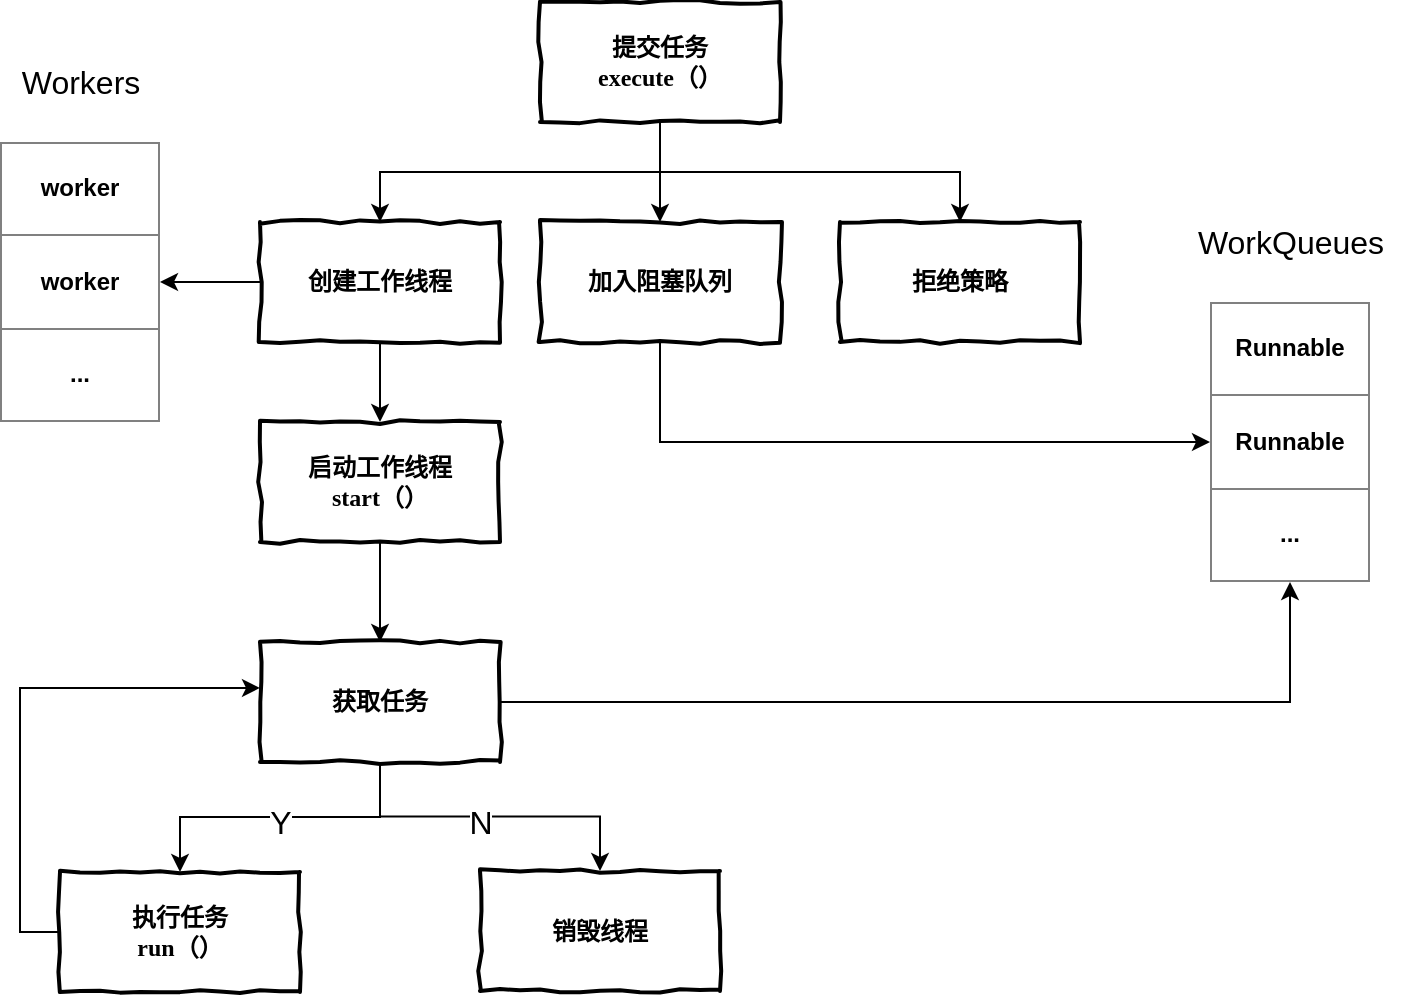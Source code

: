 <mxfile version="13.1.8" type="github">
  <diagram id="WkWgWsOHCXf6KfXvRGAJ" name="第 1 页">
    <mxGraphModel dx="1287" dy="794" grid="1" gridSize="10" guides="1" tooltips="1" connect="1" arrows="1" fold="1" page="1" pageScale="1" pageWidth="827" pageHeight="1169" math="0" shadow="0">
      <root>
        <mxCell id="0" />
        <mxCell id="1" parent="0" />
        <mxCell id="lRrBh9GjhRoI-WRk5Pmv-3" value="" style="edgeStyle=orthogonalEdgeStyle;rounded=0;orthogonalLoop=1;jettySize=auto;html=1;" edge="1" parent="1" source="lRrBh9GjhRoI-WRk5Pmv-1" target="lRrBh9GjhRoI-WRk5Pmv-2">
          <mxGeometry relative="1" as="geometry" />
        </mxCell>
        <mxCell id="lRrBh9GjhRoI-WRk5Pmv-5" style="edgeStyle=orthogonalEdgeStyle;rounded=0;orthogonalLoop=1;jettySize=auto;html=1;exitX=0.5;exitY=1;exitDx=0;exitDy=0;entryX=0.5;entryY=0;entryDx=0;entryDy=0;" edge="1" parent="1" source="lRrBh9GjhRoI-WRk5Pmv-1" target="lRrBh9GjhRoI-WRk5Pmv-4">
          <mxGeometry relative="1" as="geometry" />
        </mxCell>
        <mxCell id="lRrBh9GjhRoI-WRk5Pmv-7" style="edgeStyle=orthogonalEdgeStyle;rounded=0;orthogonalLoop=1;jettySize=auto;html=1;exitX=0.5;exitY=1;exitDx=0;exitDy=0;entryX=0.5;entryY=0;entryDx=0;entryDy=0;" edge="1" parent="1" source="lRrBh9GjhRoI-WRk5Pmv-1" target="lRrBh9GjhRoI-WRk5Pmv-6">
          <mxGeometry relative="1" as="geometry" />
        </mxCell>
        <mxCell id="lRrBh9GjhRoI-WRk5Pmv-1" value="提交任务&lt;br&gt;execute（）" style="html=1;whiteSpace=wrap;comic=1;strokeWidth=2;fontFamily=Comic Sans MS;fontStyle=1;" vertex="1" parent="1">
          <mxGeometry x="160" y="120" width="120" height="60" as="geometry" />
        </mxCell>
        <mxCell id="lRrBh9GjhRoI-WRk5Pmv-16" style="edgeStyle=orthogonalEdgeStyle;rounded=0;orthogonalLoop=1;jettySize=auto;html=1;exitX=0.5;exitY=1;exitDx=0;exitDy=0;entryX=0;entryY=0.5;entryDx=0;entryDy=0;" edge="1" parent="1" source="lRrBh9GjhRoI-WRk5Pmv-2" target="lRrBh9GjhRoI-WRk5Pmv-14">
          <mxGeometry relative="1" as="geometry" />
        </mxCell>
        <mxCell id="lRrBh9GjhRoI-WRk5Pmv-2" value="加入阻塞队列" style="html=1;whiteSpace=wrap;comic=1;strokeWidth=2;fontFamily=Comic Sans MS;fontStyle=1;" vertex="1" parent="1">
          <mxGeometry x="160" y="230" width="120" height="60" as="geometry" />
        </mxCell>
        <mxCell id="lRrBh9GjhRoI-WRk5Pmv-10" style="edgeStyle=orthogonalEdgeStyle;rounded=0;orthogonalLoop=1;jettySize=auto;html=1;exitX=0;exitY=0.5;exitDx=0;exitDy=0;entryX=1;entryY=0.5;entryDx=0;entryDy=0;" edge="1" parent="1" source="lRrBh9GjhRoI-WRk5Pmv-4" target="lRrBh9GjhRoI-WRk5Pmv-8">
          <mxGeometry relative="1" as="geometry" />
        </mxCell>
        <mxCell id="lRrBh9GjhRoI-WRk5Pmv-13" value="" style="edgeStyle=orthogonalEdgeStyle;rounded=0;orthogonalLoop=1;jettySize=auto;html=1;" edge="1" parent="1" source="lRrBh9GjhRoI-WRk5Pmv-4" target="lRrBh9GjhRoI-WRk5Pmv-12">
          <mxGeometry relative="1" as="geometry" />
        </mxCell>
        <mxCell id="lRrBh9GjhRoI-WRk5Pmv-4" value="创建工作线程" style="html=1;whiteSpace=wrap;comic=1;strokeWidth=2;fontFamily=Comic Sans MS;fontStyle=1;" vertex="1" parent="1">
          <mxGeometry x="20" y="230" width="120" height="60" as="geometry" />
        </mxCell>
        <mxCell id="lRrBh9GjhRoI-WRk5Pmv-18" value="" style="edgeStyle=orthogonalEdgeStyle;rounded=0;orthogonalLoop=1;jettySize=auto;html=1;" edge="1" parent="1" source="lRrBh9GjhRoI-WRk5Pmv-12" target="lRrBh9GjhRoI-WRk5Pmv-17">
          <mxGeometry relative="1" as="geometry" />
        </mxCell>
        <mxCell id="lRrBh9GjhRoI-WRk5Pmv-12" value="启动工作线程&lt;br&gt;start（）" style="html=1;whiteSpace=wrap;comic=1;strokeWidth=2;fontFamily=Comic Sans MS;fontStyle=1;" vertex="1" parent="1">
          <mxGeometry x="20" y="330" width="120" height="60" as="geometry" />
        </mxCell>
        <mxCell id="lRrBh9GjhRoI-WRk5Pmv-19" style="edgeStyle=orthogonalEdgeStyle;rounded=0;orthogonalLoop=1;jettySize=auto;html=1;exitX=1;exitY=0.5;exitDx=0;exitDy=0;entryX=0.5;entryY=1;entryDx=0;entryDy=0;" edge="1" parent="1" source="lRrBh9GjhRoI-WRk5Pmv-17" target="lRrBh9GjhRoI-WRk5Pmv-14">
          <mxGeometry relative="1" as="geometry" />
        </mxCell>
        <mxCell id="lRrBh9GjhRoI-WRk5Pmv-21" value="" style="edgeStyle=orthogonalEdgeStyle;rounded=0;orthogonalLoop=1;jettySize=auto;html=1;" edge="1" parent="1" source="lRrBh9GjhRoI-WRk5Pmv-17" target="lRrBh9GjhRoI-WRk5Pmv-20">
          <mxGeometry relative="1" as="geometry" />
        </mxCell>
        <mxCell id="lRrBh9GjhRoI-WRk5Pmv-25" value="&lt;font style=&quot;font-size: 16px&quot;&gt;Y&lt;/font&gt;" style="edgeLabel;html=1;align=center;verticalAlign=middle;resizable=0;points=[];" vertex="1" connectable="0" parent="lRrBh9GjhRoI-WRk5Pmv-21">
          <mxGeometry x="-0.258" y="2" relative="1" as="geometry">
            <mxPoint x="-20.5" as="offset" />
          </mxGeometry>
        </mxCell>
        <mxCell id="lRrBh9GjhRoI-WRk5Pmv-28" style="edgeStyle=orthogonalEdgeStyle;rounded=0;orthogonalLoop=1;jettySize=auto;html=1;exitX=0.5;exitY=1;exitDx=0;exitDy=0;entryX=0.5;entryY=0;entryDx=0;entryDy=0;" edge="1" parent="1" source="lRrBh9GjhRoI-WRk5Pmv-17" target="lRrBh9GjhRoI-WRk5Pmv-27">
          <mxGeometry relative="1" as="geometry" />
        </mxCell>
        <mxCell id="lRrBh9GjhRoI-WRk5Pmv-17" value="获取任务" style="html=1;whiteSpace=wrap;comic=1;strokeWidth=2;fontFamily=Comic Sans MS;fontStyle=1;" vertex="1" parent="1">
          <mxGeometry x="20" y="440" width="120" height="60" as="geometry" />
        </mxCell>
        <mxCell id="lRrBh9GjhRoI-WRk5Pmv-24" style="edgeStyle=orthogonalEdgeStyle;rounded=0;orthogonalLoop=1;jettySize=auto;html=1;exitX=0;exitY=0.5;exitDx=0;exitDy=0;entryX=0;entryY=0.383;entryDx=0;entryDy=0;entryPerimeter=0;" edge="1" parent="1" source="lRrBh9GjhRoI-WRk5Pmv-20" target="lRrBh9GjhRoI-WRk5Pmv-17">
          <mxGeometry relative="1" as="geometry" />
        </mxCell>
        <mxCell id="lRrBh9GjhRoI-WRk5Pmv-20" value="执行任务&lt;br&gt;run（）" style="html=1;whiteSpace=wrap;comic=1;strokeWidth=2;fontFamily=Comic Sans MS;fontStyle=1;" vertex="1" parent="1">
          <mxGeometry x="-80" y="555" width="120" height="60" as="geometry" />
        </mxCell>
        <mxCell id="lRrBh9GjhRoI-WRk5Pmv-6" value="拒绝策略" style="html=1;whiteSpace=wrap;comic=1;strokeWidth=2;fontFamily=Comic Sans MS;fontStyle=1;" vertex="1" parent="1">
          <mxGeometry x="310" y="230" width="120" height="60" as="geometry" />
        </mxCell>
        <mxCell id="lRrBh9GjhRoI-WRk5Pmv-8" value="&lt;table border=&quot;1&quot; width=&quot;100%&quot; cellpadding=&quot;4&quot; style=&quot;width: 100% ; height: 100% ; border-collapse: collapse&quot;&gt;&lt;tbody&gt;&lt;tr&gt;&lt;th align=&quot;center&quot;&gt;worker&lt;/th&gt;&lt;/tr&gt;&lt;tr&gt;&lt;td align=&quot;center&quot;&gt;&lt;b&gt;worker&lt;/b&gt;&lt;/td&gt;&lt;/tr&gt;&lt;tr&gt;&lt;td align=&quot;center&quot;&gt;&lt;b&gt;...&lt;/b&gt;&lt;/td&gt;&lt;/tr&gt;&lt;/tbody&gt;&lt;/table&gt;" style="text;html=1;strokeColor=none;fillColor=none;overflow=fill;" vertex="1" parent="1">
          <mxGeometry x="-110" y="190" width="80" height="140" as="geometry" />
        </mxCell>
        <mxCell id="lRrBh9GjhRoI-WRk5Pmv-11" value="&lt;font style=&quot;font-size: 16px&quot;&gt;Workers&lt;/font&gt;" style="text;html=1;align=center;verticalAlign=middle;resizable=0;points=[];autosize=1;" vertex="1" parent="1">
          <mxGeometry x="-105" y="150" width="70" height="20" as="geometry" />
        </mxCell>
        <mxCell id="lRrBh9GjhRoI-WRk5Pmv-14" value="&lt;table border=&quot;1&quot; width=&quot;100%&quot; cellpadding=&quot;4&quot; style=&quot;width: 100% ; height: 100% ; border-collapse: collapse&quot;&gt;&lt;tbody&gt;&lt;tr&gt;&lt;th align=&quot;center&quot;&gt;Runnable&lt;/th&gt;&lt;/tr&gt;&lt;tr&gt;&lt;td align=&quot;center&quot;&gt;&lt;span style=&quot;font-weight: 700&quot;&gt;Runnable&lt;/span&gt;&lt;br&gt;&lt;/td&gt;&lt;/tr&gt;&lt;tr&gt;&lt;td align=&quot;center&quot;&gt;&lt;b&gt;...&lt;/b&gt;&lt;/td&gt;&lt;/tr&gt;&lt;/tbody&gt;&lt;/table&gt;" style="text;html=1;strokeColor=none;fillColor=none;overflow=fill;" vertex="1" parent="1">
          <mxGeometry x="495" y="270" width="80" height="140" as="geometry" />
        </mxCell>
        <mxCell id="lRrBh9GjhRoI-WRk5Pmv-15" value="&lt;font style=&quot;font-size: 16px&quot;&gt;WorkQueues&lt;br&gt;&lt;/font&gt;" style="text;html=1;align=center;verticalAlign=middle;resizable=0;points=[];autosize=1;" vertex="1" parent="1">
          <mxGeometry x="480" y="230" width="110" height="20" as="geometry" />
        </mxCell>
        <mxCell id="lRrBh9GjhRoI-WRk5Pmv-27" value="销毁线程" style="html=1;whiteSpace=wrap;comic=1;strokeWidth=2;fontFamily=Comic Sans MS;fontStyle=1;" vertex="1" parent="1">
          <mxGeometry x="130" y="554.5" width="120" height="60" as="geometry" />
        </mxCell>
        <mxCell id="lRrBh9GjhRoI-WRk5Pmv-29" value="&lt;font style=&quot;font-size: 16px&quot;&gt;N&lt;/font&gt;" style="edgeLabel;html=1;align=center;verticalAlign=middle;resizable=0;points=[];" vertex="1" connectable="0" parent="1">
          <mxGeometry x="150" y="530" as="geometry">
            <mxPoint x="-20.5" as="offset" />
          </mxGeometry>
        </mxCell>
      </root>
    </mxGraphModel>
  </diagram>
</mxfile>
